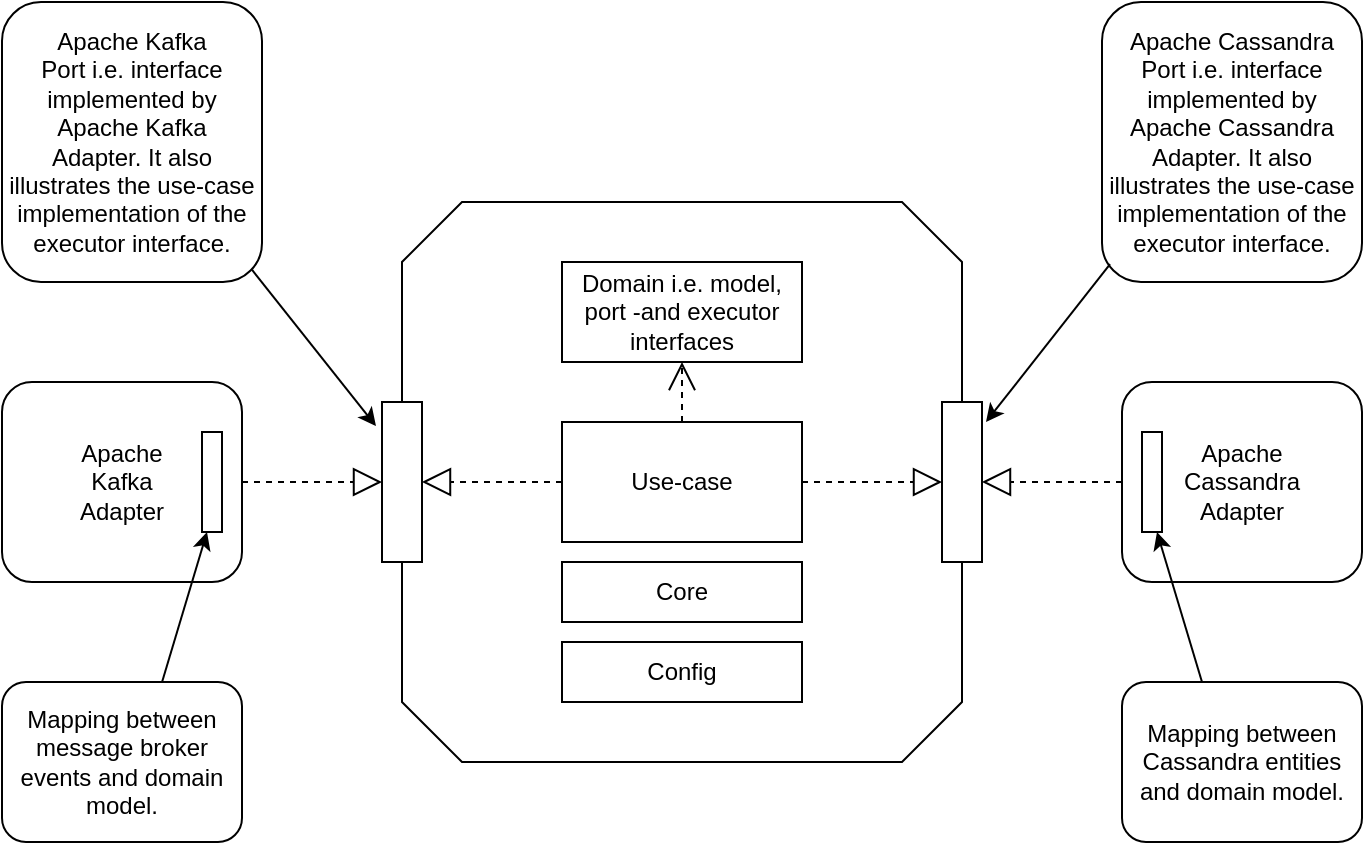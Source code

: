 <mxfile version="27.0.3">
  <diagram name="Page-1" id="5cKjQfaWxu4M1fZnB9D6">
    <mxGraphModel dx="1424" dy="770" grid="1" gridSize="10" guides="1" tooltips="1" connect="1" arrows="1" fold="1" page="1" pageScale="1" pageWidth="850" pageHeight="1100" math="0" shadow="0">
      <root>
        <mxCell id="0" />
        <mxCell id="1" parent="0" />
        <mxCell id="pyAssOhsW1V1CbU0fwzd-3" value="" style="whiteSpace=wrap;html=1;shape=mxgraph.basic.octagon2;align=center;verticalAlign=middle;dx=15;" parent="1" vertex="1">
          <mxGeometry x="280" y="280" width="280" height="280" as="geometry" />
        </mxCell>
        <mxCell id="pyAssOhsW1V1CbU0fwzd-4" value="Config" style="rounded=0;whiteSpace=wrap;html=1;" parent="1" vertex="1">
          <mxGeometry x="360" y="500" width="120" height="30" as="geometry" />
        </mxCell>
        <mxCell id="pyAssOhsW1V1CbU0fwzd-5" value="Core" style="rounded=0;whiteSpace=wrap;html=1;" parent="1" vertex="1">
          <mxGeometry x="360" y="460" width="120" height="30" as="geometry" />
        </mxCell>
        <mxCell id="pyAssOhsW1V1CbU0fwzd-6" value="Use-case" style="rounded=0;whiteSpace=wrap;html=1;" parent="1" vertex="1">
          <mxGeometry x="360" y="390" width="120" height="60" as="geometry" />
        </mxCell>
        <mxCell id="pyAssOhsW1V1CbU0fwzd-7" value="Domain i.e. model, p&lt;span style=&quot;background-color: transparent; color: light-dark(rgb(0, 0, 0), rgb(255, 255, 255));&quot;&gt;ort -and executor interfaces&lt;/span&gt;" style="rounded=0;whiteSpace=wrap;html=1;" parent="1" vertex="1">
          <mxGeometry x="360" y="310" width="120" height="50" as="geometry" />
        </mxCell>
        <mxCell id="pyAssOhsW1V1CbU0fwzd-2" value="" style="endArrow=block;dashed=1;endFill=0;endSize=12;html=1;rounded=0;entryX=0;entryY=0.5;entryDx=0;entryDy=0;" parent="1" source="pyAssOhsW1V1CbU0fwzd-13" target="pyAssOhsW1V1CbU0fwzd-8" edge="1">
          <mxGeometry width="160" relative="1" as="geometry">
            <mxPoint x="240" y="430" as="sourcePoint" />
            <mxPoint x="210" y="480" as="targetPoint" />
          </mxGeometry>
        </mxCell>
        <mxCell id="pyAssOhsW1V1CbU0fwzd-8" value="" style="rounded=0;whiteSpace=wrap;html=1;" parent="1" vertex="1">
          <mxGeometry x="270" y="380" width="20" height="80" as="geometry" />
        </mxCell>
        <mxCell id="pyAssOhsW1V1CbU0fwzd-10" value="" style="endArrow=block;dashed=1;endFill=0;endSize=12;html=1;rounded=0;entryX=1;entryY=0.5;entryDx=0;entryDy=0;exitX=0;exitY=0.5;exitDx=0;exitDy=0;" parent="1" source="pyAssOhsW1V1CbU0fwzd-14" target="pyAssOhsW1V1CbU0fwzd-11" edge="1">
          <mxGeometry width="160" relative="1" as="geometry">
            <mxPoint x="600" y="430" as="sourcePoint" />
            <mxPoint x="400" y="480" as="targetPoint" />
          </mxGeometry>
        </mxCell>
        <mxCell id="pyAssOhsW1V1CbU0fwzd-11" value="" style="rounded=0;whiteSpace=wrap;html=1;" parent="1" vertex="1">
          <mxGeometry x="550" y="380" width="20" height="80" as="geometry" />
        </mxCell>
        <mxCell id="pyAssOhsW1V1CbU0fwzd-13" value="&lt;div&gt;Apache&lt;/div&gt;&lt;div&gt;Kafka&lt;/div&gt;&lt;div&gt;&lt;div&gt;Adapter&lt;/div&gt;&lt;/div&gt;" style="rounded=1;whiteSpace=wrap;html=1;" parent="1" vertex="1">
          <mxGeometry x="80" y="370" width="120" height="100" as="geometry" />
        </mxCell>
        <mxCell id="pyAssOhsW1V1CbU0fwzd-14" value="Apache&lt;div&gt;Cassandra&lt;div&gt;Adapter&lt;/div&gt;&lt;/div&gt;" style="rounded=1;whiteSpace=wrap;html=1;align=center;" parent="1" vertex="1">
          <mxGeometry x="640" y="370" width="120" height="100" as="geometry" />
        </mxCell>
        <mxCell id="pyAssOhsW1V1CbU0fwzd-24" value="" style="endArrow=open;endSize=12;dashed=1;html=1;rounded=0;entryX=0.5;entryY=1;entryDx=0;entryDy=0;" parent="1" target="pyAssOhsW1V1CbU0fwzd-7" edge="1">
          <mxGeometry width="160" relative="1" as="geometry">
            <mxPoint x="420" y="390" as="sourcePoint" />
            <mxPoint x="430" y="460" as="targetPoint" />
          </mxGeometry>
        </mxCell>
        <mxCell id="pyAssOhsW1V1CbU0fwzd-32" value="Apache Kafka&lt;div&gt;Port i.e. interface&lt;/div&gt;&lt;div&gt;implemented by&lt;/div&gt;&lt;div&gt;Apache Kafka&lt;/div&gt;&lt;div&gt;Adapter.&amp;nbsp;&lt;span style=&quot;background-color: transparent; color: light-dark(rgb(0, 0, 0), rgb(255, 255, 255));&quot;&gt;It also illustrates the use-case implementation of the executor interface.&lt;/span&gt;&lt;/div&gt;" style="rounded=1;whiteSpace=wrap;html=1;" parent="1" vertex="1">
          <mxGeometry x="80" y="180" width="130" height="140" as="geometry" />
        </mxCell>
        <mxCell id="pyAssOhsW1V1CbU0fwzd-34" value="Apache Cassandra&lt;div&gt;Port i.e. interface&lt;/div&gt;&lt;div&gt;implemented by&lt;/div&gt;&lt;div&gt;Apache&amp;nbsp;&lt;span style=&quot;background-color: transparent; color: light-dark(rgb(0, 0, 0), rgb(255, 255, 255));&quot;&gt;Cassandra&lt;/span&gt;&lt;/div&gt;&lt;div&gt;Adapter.&amp;nbsp;&lt;span style=&quot;background-color: transparent; color: light-dark(rgb(0, 0, 0), rgb(255, 255, 255));&quot;&gt;It also illustrates the use-case implementation of the executor interface.&lt;/span&gt;&lt;/div&gt;" style="rounded=1;whiteSpace=wrap;html=1;" parent="1" vertex="1">
          <mxGeometry x="630" y="180" width="130" height="140" as="geometry" />
        </mxCell>
        <mxCell id="8KqJqRGhJ7fPtyRRQ90N-1" value="" style="rounded=0;whiteSpace=wrap;html=1;" parent="1" vertex="1">
          <mxGeometry x="650" y="395" width="10" height="50" as="geometry" />
        </mxCell>
        <mxCell id="8KqJqRGhJ7fPtyRRQ90N-2" value="" style="rounded=0;whiteSpace=wrap;html=1;" parent="1" vertex="1">
          <mxGeometry x="180" y="395" width="10" height="50" as="geometry" />
        </mxCell>
        <mxCell id="8KqJqRGhJ7fPtyRRQ90N-3" value="Mapping between message broker events and domain model." style="rounded=1;whiteSpace=wrap;html=1;" parent="1" vertex="1">
          <mxGeometry x="80" y="520" width="120" height="80" as="geometry" />
        </mxCell>
        <mxCell id="8KqJqRGhJ7fPtyRRQ90N-4" value="" style="endArrow=classic;html=1;rounded=0;exitX=0.667;exitY=0;exitDx=0;exitDy=0;entryX=0.25;entryY=1;entryDx=0;entryDy=0;exitPerimeter=0;" parent="1" source="8KqJqRGhJ7fPtyRRQ90N-3" target="8KqJqRGhJ7fPtyRRQ90N-2" edge="1">
          <mxGeometry width="50" height="50" relative="1" as="geometry">
            <mxPoint x="204" y="324" as="sourcePoint" />
            <mxPoint x="276" y="399" as="targetPoint" />
          </mxGeometry>
        </mxCell>
        <mxCell id="8KqJqRGhJ7fPtyRRQ90N-5" value="Mapping between Cassandra entities and domain model." style="rounded=1;whiteSpace=wrap;html=1;" parent="1" vertex="1">
          <mxGeometry x="640" y="520" width="120" height="80" as="geometry" />
        </mxCell>
        <mxCell id="8KqJqRGhJ7fPtyRRQ90N-6" value="" style="endArrow=classic;html=1;rounded=0;entryX=0.75;entryY=1;entryDx=0;entryDy=0;" parent="1" target="8KqJqRGhJ7fPtyRRQ90N-1" edge="1">
          <mxGeometry width="50" height="50" relative="1" as="geometry">
            <mxPoint x="680" y="520" as="sourcePoint" />
            <mxPoint x="193" y="455" as="targetPoint" />
          </mxGeometry>
        </mxCell>
        <mxCell id="A3nlizhOWq-koxorLVzP-7" value="" style="endArrow=block;dashed=1;endFill=0;endSize=12;html=1;rounded=0;entryX=1;entryY=0.5;entryDx=0;entryDy=0;exitX=0;exitY=0.5;exitDx=0;exitDy=0;" edge="1" parent="1" source="pyAssOhsW1V1CbU0fwzd-6" target="pyAssOhsW1V1CbU0fwzd-8">
          <mxGeometry width="160" relative="1" as="geometry">
            <mxPoint x="210" y="430" as="sourcePoint" />
            <mxPoint x="280" y="430" as="targetPoint" />
          </mxGeometry>
        </mxCell>
        <mxCell id="A3nlizhOWq-koxorLVzP-8" value="" style="endArrow=block;dashed=1;endFill=0;endSize=12;html=1;rounded=0;entryX=0;entryY=0.5;entryDx=0;entryDy=0;exitX=1;exitY=0.5;exitDx=0;exitDy=0;" edge="1" parent="1" source="pyAssOhsW1V1CbU0fwzd-6" target="pyAssOhsW1V1CbU0fwzd-11">
          <mxGeometry width="160" relative="1" as="geometry">
            <mxPoint x="650" y="430" as="sourcePoint" />
            <mxPoint x="580" y="430" as="targetPoint" />
          </mxGeometry>
        </mxCell>
        <mxCell id="A3nlizhOWq-koxorLVzP-12" value="" style="endArrow=classic;html=1;rounded=0;exitX=0.962;exitY=0.957;exitDx=0;exitDy=0;entryX=-0.15;entryY=0.15;entryDx=0;entryDy=0;entryPerimeter=0;exitPerimeter=0;" edge="1" parent="1" source="pyAssOhsW1V1CbU0fwzd-32" target="pyAssOhsW1V1CbU0fwzd-8">
          <mxGeometry width="50" height="50" relative="1" as="geometry">
            <mxPoint x="400" y="470" as="sourcePoint" />
            <mxPoint x="450" y="420" as="targetPoint" />
          </mxGeometry>
        </mxCell>
        <mxCell id="A3nlizhOWq-koxorLVzP-13" value="" style="endArrow=classic;html=1;rounded=0;exitX=0.031;exitY=0.936;exitDx=0;exitDy=0;entryX=1.1;entryY=0.125;entryDx=0;entryDy=0;entryPerimeter=0;exitPerimeter=0;" edge="1" parent="1" source="pyAssOhsW1V1CbU0fwzd-34" target="pyAssOhsW1V1CbU0fwzd-11">
          <mxGeometry width="50" height="50" relative="1" as="geometry">
            <mxPoint x="620" y="310" as="sourcePoint" />
            <mxPoint x="610" y="370" as="targetPoint" />
          </mxGeometry>
        </mxCell>
      </root>
    </mxGraphModel>
  </diagram>
</mxfile>
